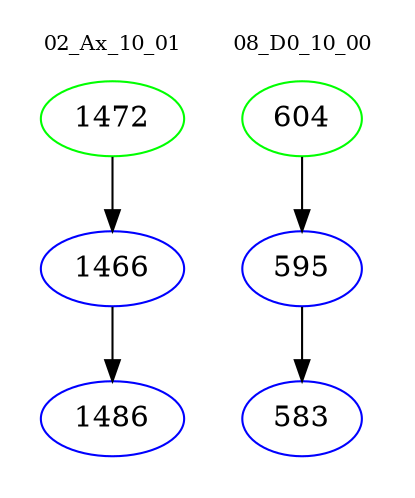 digraph{
subgraph cluster_0 {
color = white
label = "02_Ax_10_01";
fontsize=10;
T0_1472 [label="1472", color="green"]
T0_1472 -> T0_1466 [color="black"]
T0_1466 [label="1466", color="blue"]
T0_1466 -> T0_1486 [color="black"]
T0_1486 [label="1486", color="blue"]
}
subgraph cluster_1 {
color = white
label = "08_D0_10_00";
fontsize=10;
T1_604 [label="604", color="green"]
T1_604 -> T1_595 [color="black"]
T1_595 [label="595", color="blue"]
T1_595 -> T1_583 [color="black"]
T1_583 [label="583", color="blue"]
}
}
